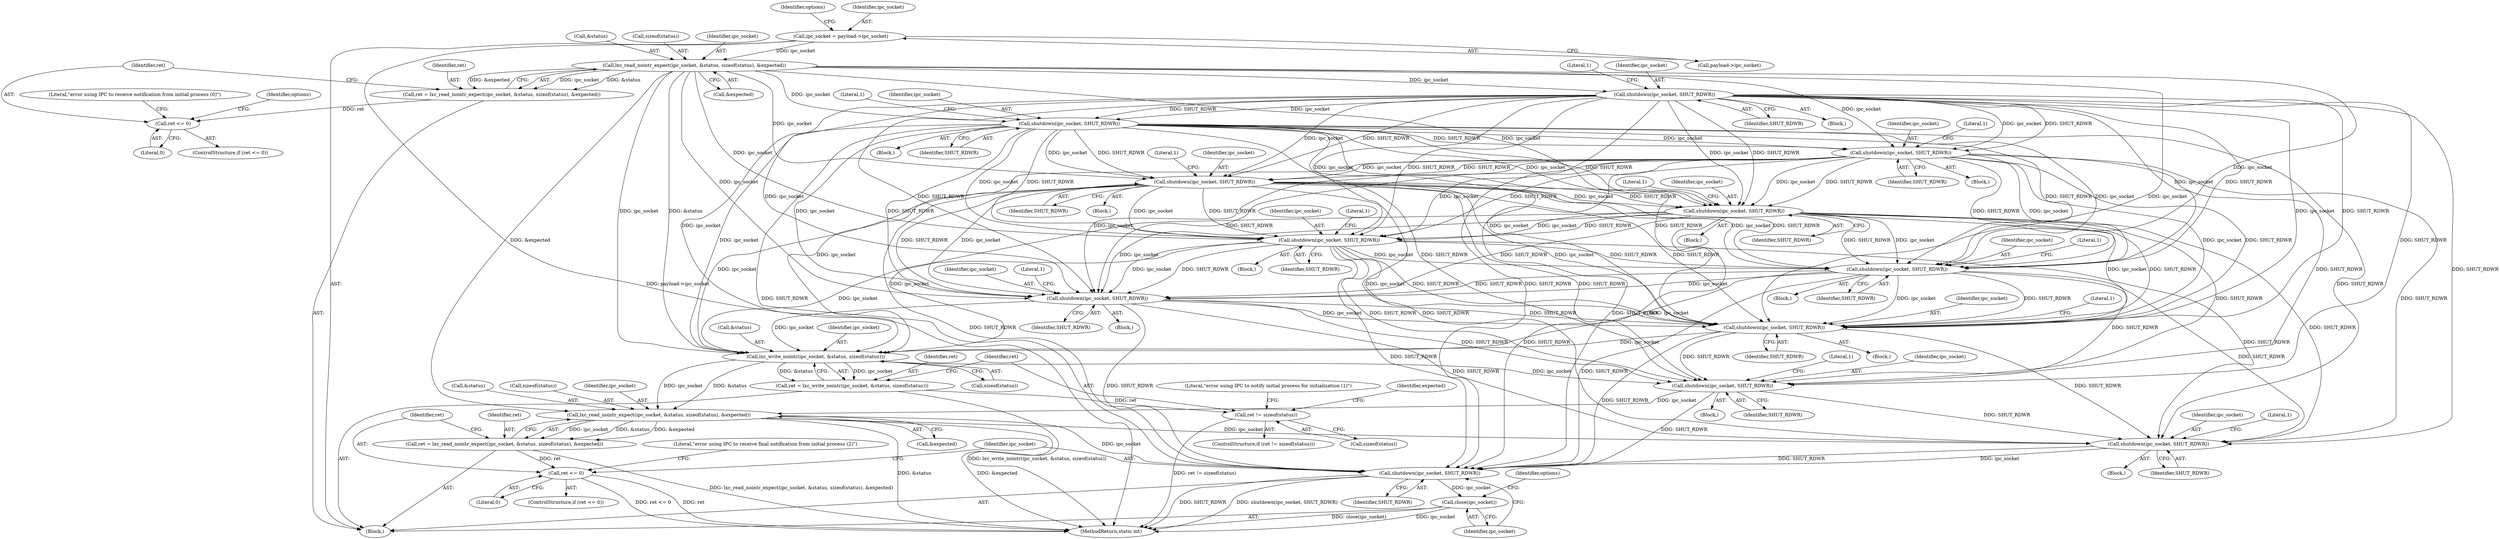 digraph "0_lxc_5c3fcae78b63ac9dd56e36075903921bd9461f9e@API" {
"1000160" [label="(Call,lxc_read_nointr_expect(ipc_socket, &status, sizeof(status), &expected))"];
"1000126" [label="(Call,ipc_socket = payload->ipc_socket)"];
"1000158" [label="(Call,ret = lxc_read_nointr_expect(ipc_socket, &status, sizeof(status), &expected))"];
"1000169" [label="(Call,ret <= 0)"];
"1000175" [label="(Call,shutdown(ipc_socket, SHUT_RDWR))"];
"1000203" [label="(Call,shutdown(ipc_socket, SHUT_RDWR))"];
"1000244" [label="(Call,shutdown(ipc_socket, SHUT_RDWR))"];
"1000268" [label="(Call,shutdown(ipc_socket, SHUT_RDWR))"];
"1000293" [label="(Call,shutdown(ipc_socket, SHUT_RDWR))"];
"1000361" [label="(Call,shutdown(ipc_socket, SHUT_RDWR))"];
"1000381" [label="(Call,shutdown(ipc_socket, SHUT_RDWR))"];
"1000408" [label="(Call,shutdown(ipc_socket, SHUT_RDWR))"];
"1000430" [label="(Call,shutdown(ipc_socket, SHUT_RDWR))"];
"1000441" [label="(Call,lxc_write_nointr(ipc_socket, &status, sizeof(status)))"];
"1000439" [label="(Call,ret = lxc_write_nointr(ipc_socket, &status, sizeof(status)))"];
"1000448" [label="(Call,ret != sizeof(status))"];
"1000455" [label="(Call,shutdown(ipc_socket, SHUT_RDWR))"];
"1000470" [label="(Call,lxc_read_nointr_expect(ipc_socket, &status, sizeof(status), &expected))"];
"1000468" [label="(Call,ret = lxc_read_nointr_expect(ipc_socket, &status, sizeof(status), &expected))"];
"1000479" [label="(Call,ret <= 0)"];
"1000485" [label="(Call,shutdown(ipc_socket, SHUT_RDWR))"];
"1000491" [label="(Call,shutdown(ipc_socket, SHUT_RDWR))"];
"1000494" [label="(Call,close(ipc_socket))"];
"1000441" [label="(Call,lxc_write_nointr(ipc_socket, &status, sizeof(status)))"];
"1000457" [label="(Identifier,SHUT_RDWR)"];
"1000487" [label="(Identifier,SHUT_RDWR)"];
"1000481" [label="(Literal,0)"];
"1000246" [label="(Identifier,SHUT_RDWR)"];
"1000484" [label="(Literal,\"error using IPC to receive final notification from initial process (2)\")"];
"1000454" [label="(Literal,\"error using IPC to notify initial process for initialization (1)\")"];
"1000293" [label="(Call,shutdown(ipc_socket, SHUT_RDWR))"];
"1000202" [label="(Block,)"];
"1000160" [label="(Call,lxc_read_nointr_expect(ipc_socket, &status, sizeof(status), &expected))"];
"1000208" [label="(Literal,1)"];
"1000298" [label="(Literal,1)"];
"1000358" [label="(Block,)"];
"1000431" [label="(Identifier,ipc_socket)"];
"1000435" [label="(Literal,1)"];
"1000427" [label="(Block,)"];
"1000448" [label="(Call,ret != sizeof(status))"];
"1000270" [label="(Identifier,SHUT_RDWR)"];
"1000126" [label="(Call,ipc_socket = payload->ipc_socket)"];
"1000469" [label="(Identifier,ret)"];
"1000174" [label="(Literal,\"error using IPC to receive notification from initial process (0)\")"];
"1000378" [label="(Block,)"];
"1000128" [label="(Call,payload->ipc_socket)"];
"1000485" [label="(Call,shutdown(ipc_socket, SHUT_RDWR))"];
"1000177" [label="(Identifier,SHUT_RDWR)"];
"1000493" [label="(Identifier,SHUT_RDWR)"];
"1000361" [label="(Call,shutdown(ipc_socket, SHUT_RDWR))"];
"1000290" [label="(Block,)"];
"1000460" [label="(Literal,1)"];
"1000491" [label="(Call,shutdown(ipc_socket, SHUT_RDWR))"];
"1000500" [label="(Identifier,options)"];
"1000269" [label="(Identifier,ipc_socket)"];
"1000118" [label="(Block,)"];
"1000169" [label="(Call,ret <= 0)"];
"1000381" [label="(Call,shutdown(ipc_socket, SHUT_RDWR))"];
"1000294" [label="(Identifier,ipc_socket)"];
"1000432" [label="(Identifier,SHUT_RDWR)"];
"1000172" [label="(Block,)"];
"1000366" [label="(Literal,1)"];
"1000480" [label="(Identifier,ret)"];
"1000450" [label="(Call,sizeof(status))"];
"1000186" [label="(Identifier,options)"];
"1000176" [label="(Identifier,ipc_socket)"];
"1000471" [label="(Identifier,ipc_socket)"];
"1000382" [label="(Identifier,ipc_socket)"];
"1000166" [label="(Call,&expected)"];
"1000486" [label="(Identifier,ipc_socket)"];
"1000133" [label="(Identifier,options)"];
"1000472" [label="(Call,&status)"];
"1000205" [label="(Identifier,SHUT_RDWR)"];
"1000476" [label="(Call,&expected)"];
"1000445" [label="(Call,sizeof(status))"];
"1000439" [label="(Call,ret = lxc_write_nointr(ipc_socket, &status, sizeof(status)))"];
"1000440" [label="(Identifier,ret)"];
"1000158" [label="(Call,ret = lxc_read_nointr_expect(ipc_socket, &status, sizeof(status), &expected))"];
"1000494" [label="(Call,close(ipc_socket))"];
"1000468" [label="(Call,ret = lxc_read_nointr_expect(ipc_socket, &status, sizeof(status), &expected))"];
"1000295" [label="(Identifier,SHUT_RDWR)"];
"1000244" [label="(Call,shutdown(ipc_socket, SHUT_RDWR))"];
"1000159" [label="(Identifier,ret)"];
"1000162" [label="(Call,&status)"];
"1000363" [label="(Identifier,SHUT_RDWR)"];
"1000273" [label="(Literal,1)"];
"1000171" [label="(Literal,0)"];
"1000470" [label="(Call,lxc_read_nointr_expect(ipc_socket, &status, sizeof(status), &expected))"];
"1000168" [label="(ControlStructure,if (ret <= 0))"];
"1000456" [label="(Identifier,ipc_socket)"];
"1000474" [label="(Call,sizeof(status))"];
"1000430" [label="(Call,shutdown(ipc_socket, SHUT_RDWR))"];
"1000492" [label="(Identifier,ipc_socket)"];
"1000164" [label="(Call,sizeof(status))"];
"1000127" [label="(Identifier,ipc_socket)"];
"1000204" [label="(Identifier,ipc_socket)"];
"1000452" [label="(Block,)"];
"1000409" [label="(Identifier,ipc_socket)"];
"1000362" [label="(Identifier,ipc_socket)"];
"1000711" [label="(MethodReturn,static int)"];
"1000443" [label="(Call,&status)"];
"1000386" [label="(Literal,1)"];
"1000175" [label="(Call,shutdown(ipc_socket, SHUT_RDWR))"];
"1000170" [label="(Identifier,ret)"];
"1000161" [label="(Identifier,ipc_socket)"];
"1000478" [label="(ControlStructure,if (ret <= 0))"];
"1000482" [label="(Block,)"];
"1000265" [label="(Block,)"];
"1000495" [label="(Identifier,ipc_socket)"];
"1000245" [label="(Identifier,ipc_socket)"];
"1000447" [label="(ControlStructure,if (ret != sizeof(status)))"];
"1000455" [label="(Call,shutdown(ipc_socket, SHUT_RDWR))"];
"1000268" [label="(Call,shutdown(ipc_socket, SHUT_RDWR))"];
"1000408" [label="(Call,shutdown(ipc_socket, SHUT_RDWR))"];
"1000479" [label="(Call,ret <= 0)"];
"1000462" [label="(Identifier,expected)"];
"1000203" [label="(Call,shutdown(ipc_socket, SHUT_RDWR))"];
"1000180" [label="(Literal,1)"];
"1000413" [label="(Literal,1)"];
"1000241" [label="(Block,)"];
"1000442" [label="(Identifier,ipc_socket)"];
"1000410" [label="(Identifier,SHUT_RDWR)"];
"1000383" [label="(Identifier,SHUT_RDWR)"];
"1000490" [label="(Literal,1)"];
"1000405" [label="(Block,)"];
"1000449" [label="(Identifier,ret)"];
"1000249" [label="(Literal,1)"];
"1000160" -> "1000158"  [label="AST: "];
"1000160" -> "1000166"  [label="CFG: "];
"1000161" -> "1000160"  [label="AST: "];
"1000162" -> "1000160"  [label="AST: "];
"1000164" -> "1000160"  [label="AST: "];
"1000166" -> "1000160"  [label="AST: "];
"1000158" -> "1000160"  [label="CFG: "];
"1000160" -> "1000158"  [label="DDG: ipc_socket"];
"1000160" -> "1000158"  [label="DDG: &status"];
"1000160" -> "1000158"  [label="DDG: &expected"];
"1000126" -> "1000160"  [label="DDG: ipc_socket"];
"1000160" -> "1000175"  [label="DDG: ipc_socket"];
"1000160" -> "1000203"  [label="DDG: ipc_socket"];
"1000160" -> "1000244"  [label="DDG: ipc_socket"];
"1000160" -> "1000268"  [label="DDG: ipc_socket"];
"1000160" -> "1000293"  [label="DDG: ipc_socket"];
"1000160" -> "1000361"  [label="DDG: ipc_socket"];
"1000160" -> "1000381"  [label="DDG: ipc_socket"];
"1000160" -> "1000408"  [label="DDG: ipc_socket"];
"1000160" -> "1000430"  [label="DDG: ipc_socket"];
"1000160" -> "1000441"  [label="DDG: ipc_socket"];
"1000160" -> "1000441"  [label="DDG: &status"];
"1000160" -> "1000470"  [label="DDG: &expected"];
"1000126" -> "1000118"  [label="AST: "];
"1000126" -> "1000128"  [label="CFG: "];
"1000127" -> "1000126"  [label="AST: "];
"1000128" -> "1000126"  [label="AST: "];
"1000133" -> "1000126"  [label="CFG: "];
"1000126" -> "1000711"  [label="DDG: payload->ipc_socket"];
"1000158" -> "1000118"  [label="AST: "];
"1000159" -> "1000158"  [label="AST: "];
"1000170" -> "1000158"  [label="CFG: "];
"1000158" -> "1000169"  [label="DDG: ret"];
"1000169" -> "1000168"  [label="AST: "];
"1000169" -> "1000171"  [label="CFG: "];
"1000170" -> "1000169"  [label="AST: "];
"1000171" -> "1000169"  [label="AST: "];
"1000174" -> "1000169"  [label="CFG: "];
"1000186" -> "1000169"  [label="CFG: "];
"1000175" -> "1000172"  [label="AST: "];
"1000175" -> "1000177"  [label="CFG: "];
"1000176" -> "1000175"  [label="AST: "];
"1000177" -> "1000175"  [label="AST: "];
"1000180" -> "1000175"  [label="CFG: "];
"1000175" -> "1000203"  [label="DDG: ipc_socket"];
"1000175" -> "1000203"  [label="DDG: SHUT_RDWR"];
"1000175" -> "1000244"  [label="DDG: ipc_socket"];
"1000175" -> "1000244"  [label="DDG: SHUT_RDWR"];
"1000175" -> "1000268"  [label="DDG: ipc_socket"];
"1000175" -> "1000268"  [label="DDG: SHUT_RDWR"];
"1000175" -> "1000293"  [label="DDG: ipc_socket"];
"1000175" -> "1000293"  [label="DDG: SHUT_RDWR"];
"1000175" -> "1000361"  [label="DDG: ipc_socket"];
"1000175" -> "1000361"  [label="DDG: SHUT_RDWR"];
"1000175" -> "1000381"  [label="DDG: ipc_socket"];
"1000175" -> "1000381"  [label="DDG: SHUT_RDWR"];
"1000175" -> "1000408"  [label="DDG: ipc_socket"];
"1000175" -> "1000408"  [label="DDG: SHUT_RDWR"];
"1000175" -> "1000430"  [label="DDG: ipc_socket"];
"1000175" -> "1000430"  [label="DDG: SHUT_RDWR"];
"1000175" -> "1000441"  [label="DDG: ipc_socket"];
"1000175" -> "1000455"  [label="DDG: SHUT_RDWR"];
"1000175" -> "1000485"  [label="DDG: SHUT_RDWR"];
"1000175" -> "1000491"  [label="DDG: SHUT_RDWR"];
"1000203" -> "1000202"  [label="AST: "];
"1000203" -> "1000205"  [label="CFG: "];
"1000204" -> "1000203"  [label="AST: "];
"1000205" -> "1000203"  [label="AST: "];
"1000208" -> "1000203"  [label="CFG: "];
"1000203" -> "1000244"  [label="DDG: ipc_socket"];
"1000203" -> "1000244"  [label="DDG: SHUT_RDWR"];
"1000203" -> "1000268"  [label="DDG: ipc_socket"];
"1000203" -> "1000268"  [label="DDG: SHUT_RDWR"];
"1000203" -> "1000293"  [label="DDG: ipc_socket"];
"1000203" -> "1000293"  [label="DDG: SHUT_RDWR"];
"1000203" -> "1000361"  [label="DDG: ipc_socket"];
"1000203" -> "1000361"  [label="DDG: SHUT_RDWR"];
"1000203" -> "1000381"  [label="DDG: ipc_socket"];
"1000203" -> "1000381"  [label="DDG: SHUT_RDWR"];
"1000203" -> "1000408"  [label="DDG: ipc_socket"];
"1000203" -> "1000408"  [label="DDG: SHUT_RDWR"];
"1000203" -> "1000430"  [label="DDG: ipc_socket"];
"1000203" -> "1000430"  [label="DDG: SHUT_RDWR"];
"1000203" -> "1000441"  [label="DDG: ipc_socket"];
"1000203" -> "1000455"  [label="DDG: SHUT_RDWR"];
"1000203" -> "1000485"  [label="DDG: SHUT_RDWR"];
"1000203" -> "1000491"  [label="DDG: SHUT_RDWR"];
"1000244" -> "1000241"  [label="AST: "];
"1000244" -> "1000246"  [label="CFG: "];
"1000245" -> "1000244"  [label="AST: "];
"1000246" -> "1000244"  [label="AST: "];
"1000249" -> "1000244"  [label="CFG: "];
"1000244" -> "1000268"  [label="DDG: ipc_socket"];
"1000244" -> "1000268"  [label="DDG: SHUT_RDWR"];
"1000244" -> "1000293"  [label="DDG: ipc_socket"];
"1000244" -> "1000293"  [label="DDG: SHUT_RDWR"];
"1000244" -> "1000361"  [label="DDG: ipc_socket"];
"1000244" -> "1000361"  [label="DDG: SHUT_RDWR"];
"1000244" -> "1000381"  [label="DDG: ipc_socket"];
"1000244" -> "1000381"  [label="DDG: SHUT_RDWR"];
"1000244" -> "1000408"  [label="DDG: ipc_socket"];
"1000244" -> "1000408"  [label="DDG: SHUT_RDWR"];
"1000244" -> "1000430"  [label="DDG: ipc_socket"];
"1000244" -> "1000430"  [label="DDG: SHUT_RDWR"];
"1000244" -> "1000441"  [label="DDG: ipc_socket"];
"1000244" -> "1000455"  [label="DDG: SHUT_RDWR"];
"1000244" -> "1000485"  [label="DDG: SHUT_RDWR"];
"1000244" -> "1000491"  [label="DDG: SHUT_RDWR"];
"1000268" -> "1000265"  [label="AST: "];
"1000268" -> "1000270"  [label="CFG: "];
"1000269" -> "1000268"  [label="AST: "];
"1000270" -> "1000268"  [label="AST: "];
"1000273" -> "1000268"  [label="CFG: "];
"1000268" -> "1000293"  [label="DDG: ipc_socket"];
"1000268" -> "1000293"  [label="DDG: SHUT_RDWR"];
"1000268" -> "1000361"  [label="DDG: ipc_socket"];
"1000268" -> "1000361"  [label="DDG: SHUT_RDWR"];
"1000268" -> "1000381"  [label="DDG: ipc_socket"];
"1000268" -> "1000381"  [label="DDG: SHUT_RDWR"];
"1000268" -> "1000408"  [label="DDG: ipc_socket"];
"1000268" -> "1000408"  [label="DDG: SHUT_RDWR"];
"1000268" -> "1000430"  [label="DDG: ipc_socket"];
"1000268" -> "1000430"  [label="DDG: SHUT_RDWR"];
"1000268" -> "1000441"  [label="DDG: ipc_socket"];
"1000268" -> "1000455"  [label="DDG: SHUT_RDWR"];
"1000268" -> "1000485"  [label="DDG: SHUT_RDWR"];
"1000268" -> "1000491"  [label="DDG: SHUT_RDWR"];
"1000293" -> "1000290"  [label="AST: "];
"1000293" -> "1000295"  [label="CFG: "];
"1000294" -> "1000293"  [label="AST: "];
"1000295" -> "1000293"  [label="AST: "];
"1000298" -> "1000293"  [label="CFG: "];
"1000293" -> "1000361"  [label="DDG: ipc_socket"];
"1000293" -> "1000361"  [label="DDG: SHUT_RDWR"];
"1000293" -> "1000381"  [label="DDG: ipc_socket"];
"1000293" -> "1000381"  [label="DDG: SHUT_RDWR"];
"1000293" -> "1000408"  [label="DDG: ipc_socket"];
"1000293" -> "1000408"  [label="DDG: SHUT_RDWR"];
"1000293" -> "1000430"  [label="DDG: ipc_socket"];
"1000293" -> "1000430"  [label="DDG: SHUT_RDWR"];
"1000293" -> "1000441"  [label="DDG: ipc_socket"];
"1000293" -> "1000455"  [label="DDG: SHUT_RDWR"];
"1000293" -> "1000485"  [label="DDG: SHUT_RDWR"];
"1000293" -> "1000491"  [label="DDG: SHUT_RDWR"];
"1000361" -> "1000358"  [label="AST: "];
"1000361" -> "1000363"  [label="CFG: "];
"1000362" -> "1000361"  [label="AST: "];
"1000363" -> "1000361"  [label="AST: "];
"1000366" -> "1000361"  [label="CFG: "];
"1000361" -> "1000381"  [label="DDG: ipc_socket"];
"1000361" -> "1000381"  [label="DDG: SHUT_RDWR"];
"1000361" -> "1000408"  [label="DDG: ipc_socket"];
"1000361" -> "1000408"  [label="DDG: SHUT_RDWR"];
"1000361" -> "1000430"  [label="DDG: ipc_socket"];
"1000361" -> "1000430"  [label="DDG: SHUT_RDWR"];
"1000361" -> "1000441"  [label="DDG: ipc_socket"];
"1000361" -> "1000455"  [label="DDG: SHUT_RDWR"];
"1000361" -> "1000485"  [label="DDG: SHUT_RDWR"];
"1000361" -> "1000491"  [label="DDG: SHUT_RDWR"];
"1000381" -> "1000378"  [label="AST: "];
"1000381" -> "1000383"  [label="CFG: "];
"1000382" -> "1000381"  [label="AST: "];
"1000383" -> "1000381"  [label="AST: "];
"1000386" -> "1000381"  [label="CFG: "];
"1000381" -> "1000408"  [label="DDG: ipc_socket"];
"1000381" -> "1000408"  [label="DDG: SHUT_RDWR"];
"1000381" -> "1000430"  [label="DDG: ipc_socket"];
"1000381" -> "1000430"  [label="DDG: SHUT_RDWR"];
"1000381" -> "1000441"  [label="DDG: ipc_socket"];
"1000381" -> "1000455"  [label="DDG: SHUT_RDWR"];
"1000381" -> "1000485"  [label="DDG: SHUT_RDWR"];
"1000381" -> "1000491"  [label="DDG: SHUT_RDWR"];
"1000408" -> "1000405"  [label="AST: "];
"1000408" -> "1000410"  [label="CFG: "];
"1000409" -> "1000408"  [label="AST: "];
"1000410" -> "1000408"  [label="AST: "];
"1000413" -> "1000408"  [label="CFG: "];
"1000408" -> "1000430"  [label="DDG: ipc_socket"];
"1000408" -> "1000430"  [label="DDG: SHUT_RDWR"];
"1000408" -> "1000441"  [label="DDG: ipc_socket"];
"1000408" -> "1000455"  [label="DDG: SHUT_RDWR"];
"1000408" -> "1000485"  [label="DDG: SHUT_RDWR"];
"1000408" -> "1000491"  [label="DDG: SHUT_RDWR"];
"1000430" -> "1000427"  [label="AST: "];
"1000430" -> "1000432"  [label="CFG: "];
"1000431" -> "1000430"  [label="AST: "];
"1000432" -> "1000430"  [label="AST: "];
"1000435" -> "1000430"  [label="CFG: "];
"1000430" -> "1000441"  [label="DDG: ipc_socket"];
"1000430" -> "1000455"  [label="DDG: SHUT_RDWR"];
"1000430" -> "1000485"  [label="DDG: SHUT_RDWR"];
"1000430" -> "1000491"  [label="DDG: SHUT_RDWR"];
"1000441" -> "1000439"  [label="AST: "];
"1000441" -> "1000445"  [label="CFG: "];
"1000442" -> "1000441"  [label="AST: "];
"1000443" -> "1000441"  [label="AST: "];
"1000445" -> "1000441"  [label="AST: "];
"1000439" -> "1000441"  [label="CFG: "];
"1000441" -> "1000439"  [label="DDG: ipc_socket"];
"1000441" -> "1000439"  [label="DDG: &status"];
"1000441" -> "1000455"  [label="DDG: ipc_socket"];
"1000441" -> "1000470"  [label="DDG: ipc_socket"];
"1000441" -> "1000470"  [label="DDG: &status"];
"1000439" -> "1000118"  [label="AST: "];
"1000440" -> "1000439"  [label="AST: "];
"1000449" -> "1000439"  [label="CFG: "];
"1000439" -> "1000711"  [label="DDG: lxc_write_nointr(ipc_socket, &status, sizeof(status))"];
"1000439" -> "1000448"  [label="DDG: ret"];
"1000448" -> "1000447"  [label="AST: "];
"1000448" -> "1000450"  [label="CFG: "];
"1000449" -> "1000448"  [label="AST: "];
"1000450" -> "1000448"  [label="AST: "];
"1000454" -> "1000448"  [label="CFG: "];
"1000462" -> "1000448"  [label="CFG: "];
"1000448" -> "1000711"  [label="DDG: ret != sizeof(status)"];
"1000455" -> "1000452"  [label="AST: "];
"1000455" -> "1000457"  [label="CFG: "];
"1000456" -> "1000455"  [label="AST: "];
"1000457" -> "1000455"  [label="AST: "];
"1000460" -> "1000455"  [label="CFG: "];
"1000455" -> "1000470"  [label="DDG: ipc_socket"];
"1000455" -> "1000485"  [label="DDG: SHUT_RDWR"];
"1000455" -> "1000491"  [label="DDG: SHUT_RDWR"];
"1000470" -> "1000468"  [label="AST: "];
"1000470" -> "1000476"  [label="CFG: "];
"1000471" -> "1000470"  [label="AST: "];
"1000472" -> "1000470"  [label="AST: "];
"1000474" -> "1000470"  [label="AST: "];
"1000476" -> "1000470"  [label="AST: "];
"1000468" -> "1000470"  [label="CFG: "];
"1000470" -> "1000711"  [label="DDG: &status"];
"1000470" -> "1000711"  [label="DDG: &expected"];
"1000470" -> "1000468"  [label="DDG: ipc_socket"];
"1000470" -> "1000468"  [label="DDG: &status"];
"1000470" -> "1000468"  [label="DDG: &expected"];
"1000470" -> "1000485"  [label="DDG: ipc_socket"];
"1000470" -> "1000491"  [label="DDG: ipc_socket"];
"1000468" -> "1000118"  [label="AST: "];
"1000469" -> "1000468"  [label="AST: "];
"1000480" -> "1000468"  [label="CFG: "];
"1000468" -> "1000711"  [label="DDG: lxc_read_nointr_expect(ipc_socket, &status, sizeof(status), &expected)"];
"1000468" -> "1000479"  [label="DDG: ret"];
"1000479" -> "1000478"  [label="AST: "];
"1000479" -> "1000481"  [label="CFG: "];
"1000480" -> "1000479"  [label="AST: "];
"1000481" -> "1000479"  [label="AST: "];
"1000484" -> "1000479"  [label="CFG: "];
"1000492" -> "1000479"  [label="CFG: "];
"1000479" -> "1000711"  [label="DDG: ret <= 0"];
"1000479" -> "1000711"  [label="DDG: ret"];
"1000485" -> "1000482"  [label="AST: "];
"1000485" -> "1000487"  [label="CFG: "];
"1000486" -> "1000485"  [label="AST: "];
"1000487" -> "1000485"  [label="AST: "];
"1000490" -> "1000485"  [label="CFG: "];
"1000485" -> "1000491"  [label="DDG: ipc_socket"];
"1000485" -> "1000491"  [label="DDG: SHUT_RDWR"];
"1000491" -> "1000118"  [label="AST: "];
"1000491" -> "1000493"  [label="CFG: "];
"1000492" -> "1000491"  [label="AST: "];
"1000493" -> "1000491"  [label="AST: "];
"1000495" -> "1000491"  [label="CFG: "];
"1000491" -> "1000711"  [label="DDG: SHUT_RDWR"];
"1000491" -> "1000711"  [label="DDG: shutdown(ipc_socket, SHUT_RDWR)"];
"1000491" -> "1000494"  [label="DDG: ipc_socket"];
"1000494" -> "1000118"  [label="AST: "];
"1000494" -> "1000495"  [label="CFG: "];
"1000495" -> "1000494"  [label="AST: "];
"1000500" -> "1000494"  [label="CFG: "];
"1000494" -> "1000711"  [label="DDG: close(ipc_socket)"];
"1000494" -> "1000711"  [label="DDG: ipc_socket"];
}
